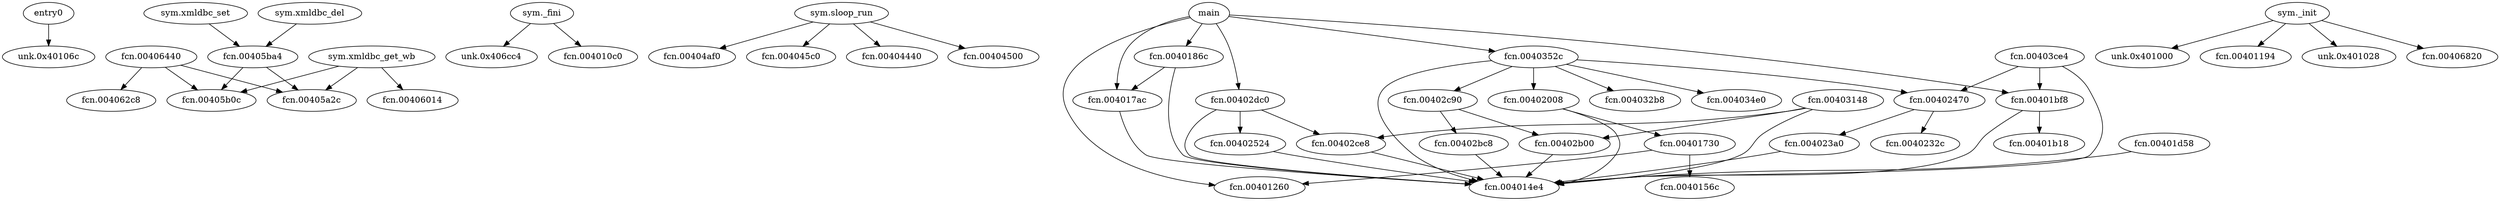 digraph code {
  "0x00401060" [label="entry0"];
  "0x00401060" -> "0x0040106c";
  "0x0040106c" [label="unk.0x40106c"];
  "0x00405f7c" [label="sym.xmldbc_set"];
  "0x00405f7c" -> "0x00405ba4";
  "0x00405ba4" [label="fcn.00405ba4"];
  "0x00405ba4" [label="fcn.00405ba4"];
  "0x00405ba4" -> "0x00405a2c";
  "0x00405a2c" [label="fcn.00405a2c"];
  "0x00405ba4" -> "0x00405b0c";
  "0x00405b0c" [label="fcn.00405b0c"];
  "0x00406204" [label="sym.xmldbc_get_wb"];
  "0x00406204" -> "0x00405a2c";
  "0x00405a2c" [label="fcn.00405a2c"];
  "0x00406204" -> "0x00405b0c";
  "0x00405b0c" [label="fcn.00405b0c"];
  "0x00406204" -> "0x00406014";
  "0x00406014" [label="fcn.00406014"];
  "0x00406ca0" [label="sym._fini"];
  "0x00406ca0" -> "0x00406cc4";
  "0x00406cc4" [label="unk.0x406cc4"];
  "0x00406ca0" -> "0x004010c0";
  "0x004010c0" [label="fcn.004010c0"];
  "0x00404c18" [label="sym.sloop_run"];
  "0x00404c18" -> "0x00404af0";
  "0x00404af0" [label="fcn.00404af0"];
  "0x00404c18" -> "0x004045c0";
  "0x004045c0" [label="fcn.004045c0"];
  "0x00404c18" -> "0x00404440";
  "0x00404440" [label="fcn.00404440"];
  "0x00404c18" -> "0x00404500";
  "0x00404500" [label="fcn.00404500"];
  "0x00403920" [label="main"];
  "0x00403920" -> "0x00401260";
  "0x00401260" [label="fcn.00401260"];
  "0x00403920" -> "0x0040186c";
  "0x0040186c" [label="fcn.0040186c"];
  "0x00403920" -> "0x00402dc0";
  "0x00402dc0" [label="fcn.00402dc0"];
  "0x00403920" -> "0x0040352c";
  "0x0040352c" [label="fcn.0040352c"];
  "0x00403920" -> "0x00401bf8";
  "0x00401bf8" [label="fcn.00401bf8"];
  "0x00403920" -> "0x004017ac";
  "0x004017ac" [label="fcn.004017ac"];
  "0x00400fdc" [label="sym._init"];
  "0x00400fdc" -> "0x00401000";
  "0x00401000" [label="unk.0x401000"];
  "0x00400fdc" -> "0x00401194";
  "0x00401194" [label="fcn.00401194"];
  "0x00400fdc" -> "0x00401028";
  "0x00401028" [label="unk.0x401028"];
  "0x00400fdc" -> "0x00406820";
  "0x00406820" [label="fcn.00406820"];
  "0x00405dc4" [label="sym.xmldbc_del"];
  "0x00405dc4" -> "0x00405ba4";
  "0x00405ba4" [label="fcn.00405ba4"];
  "0x004017ac" [label="fcn.004017ac"];
  "0x004017ac" -> "0x004014e4";
  "0x004014e4" [label="fcn.004014e4"];
  "0x00401730" [label="fcn.00401730"];
  "0x00401730" -> "0x00401260";
  "0x00401260" [label="fcn.00401260"];
  "0x00401730" -> "0x0040156c";
  "0x0040156c" [label="fcn.0040156c"];
  "0x004023a0" [label="fcn.004023a0"];
  "0x004023a0" -> "0x004014e4";
  "0x004014e4" [label="fcn.004014e4"];
  "0x00402524" [label="fcn.00402524"];
  "0x00402524" -> "0x004014e4";
  "0x004014e4" [label="fcn.004014e4"];
  "0x00401d58" [label="fcn.00401d58"];
  "0x00401d58" -> "0x004014e4";
  "0x004014e4" [label="fcn.004014e4"];
  "0x00402b00" [label="fcn.00402b00"];
  "0x00402b00" -> "0x004014e4";
  "0x004014e4" [label="fcn.004014e4"];
  "0x00402bc8" [label="fcn.00402bc8"];
  "0x00402bc8" -> "0x004014e4";
  "0x004014e4" [label="fcn.004014e4"];
  "0x00402ce8" [label="fcn.00402ce8"];
  "0x00402ce8" -> "0x004014e4";
  "0x004014e4" [label="fcn.004014e4"];
  "0x00403148" [label="fcn.00403148"];
  "0x00403148" -> "0x004014e4";
  "0x004014e4" [label="fcn.004014e4"];
  "0x00403148" -> "0x00402ce8";
  "0x00402ce8" [label="fcn.00402ce8"];
  "0x00403148" -> "0x00402b00";
  "0x00402b00" [label="fcn.00402b00"];
  "0x0040186c" [label="fcn.0040186c"];
  "0x0040186c" -> "0x004014e4";
  "0x004014e4" [label="fcn.004014e4"];
  "0x0040186c" -> "0x004017ac";
  "0x004017ac" [label="fcn.004017ac"];
  "0x00402c90" [label="fcn.00402c90"];
  "0x00402c90" -> "0x00402b00";
  "0x00402b00" [label="fcn.00402b00"];
  "0x00402c90" -> "0x00402bc8";
  "0x00402bc8" [label="fcn.00402bc8"];
  "0x00402008" [label="fcn.00402008"];
  "0x00402008" -> "0x004014e4";
  "0x004014e4" [label="fcn.004014e4"];
  "0x00402008" -> "0x00401730";
  "0x00401730" [label="fcn.00401730"];
  "0x00402470" [label="fcn.00402470"];
  "0x00402470" -> "0x0040232c";
  "0x0040232c" [label="fcn.0040232c"];
  "0x00402470" -> "0x004023a0";
  "0x004023a0" [label="fcn.004023a0"];
  "0x00402dc0" [label="fcn.00402dc0"];
  "0x00402dc0" -> "0x00402524";
  "0x00402524" [label="fcn.00402524"];
  "0x00402dc0" -> "0x00402ce8";
  "0x00402ce8" [label="fcn.00402ce8"];
  "0x00402dc0" -> "0x004014e4";
  "0x004014e4" [label="fcn.004014e4"];
  "0x0040352c" [label="fcn.0040352c"];
  "0x0040352c" -> "0x004032b8";
  "0x004032b8" [label="fcn.004032b8"];
  "0x0040352c" -> "0x00402c90";
  "0x00402c90" [label="fcn.00402c90"];
  "0x0040352c" -> "0x004034e0";
  "0x004034e0" [label="fcn.004034e0"];
  "0x0040352c" -> "0x00402008";
  "0x00402008" [label="fcn.00402008"];
  "0x0040352c" -> "0x00402470";
  "0x00402470" [label="fcn.00402470"];
  "0x0040352c" -> "0x004014e4";
  "0x004014e4" [label="fcn.004014e4"];
  "0x00401bf8" [label="fcn.00401bf8"];
  "0x00401bf8" -> "0x004014e4";
  "0x004014e4" [label="fcn.004014e4"];
  "0x00401bf8" -> "0x00401b18";
  "0x00401b18" [label="fcn.00401b18"];
  "0x00403ce4" [label="fcn.00403ce4"];
  "0x00403ce4" -> "0x004014e4";
  "0x004014e4" [label="fcn.004014e4"];
  "0x00403ce4" -> "0x00402470";
  "0x00402470" [label="fcn.00402470"];
  "0x00403ce4" -> "0x00401bf8";
  "0x00401bf8" [label="fcn.00401bf8"];
  "0x00406440" [label="fcn.00406440"];
  "0x00406440" -> "0x00405a2c";
  "0x00405a2c" [label="fcn.00405a2c"];
  "0x00406440" -> "0x00405b0c";
  "0x00405b0c" [label="fcn.00405b0c"];
  "0x00406440" -> "0x004062c8";
  "0x004062c8" [label="fcn.004062c8"];
}
